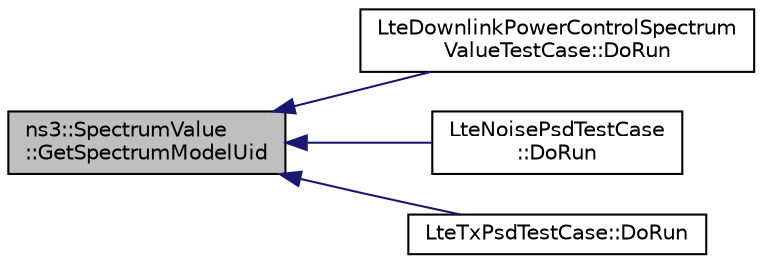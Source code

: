 digraph "ns3::SpectrumValue::GetSpectrumModelUid"
{
  edge [fontname="Helvetica",fontsize="10",labelfontname="Helvetica",labelfontsize="10"];
  node [fontname="Helvetica",fontsize="10",shape=record];
  rankdir="LR";
  Node1 [label="ns3::SpectrumValue\l::GetSpectrumModelUid",height=0.2,width=0.4,color="black", fillcolor="grey75", style="filled", fontcolor="black"];
  Node1 -> Node2 [dir="back",color="midnightblue",fontsize="10",style="solid"];
  Node2 [label="LteDownlinkPowerControlSpectrum\lValueTestCase::DoRun",height=0.2,width=0.4,color="black", fillcolor="white", style="filled",URL="$de/d22/classLteDownlinkPowerControlSpectrumValueTestCase.html#a98845def4c4141cc1d6383d4392ec4b0",tooltip="Implementation to actually run this TestCase. "];
  Node1 -> Node3 [dir="back",color="midnightblue",fontsize="10",style="solid"];
  Node3 [label="LteNoisePsdTestCase\l::DoRun",height=0.2,width=0.4,color="black", fillcolor="white", style="filled",URL="$db/d0f/classLteNoisePsdTestCase.html#afd4f3bd932b952fda89423e7dee87d97",tooltip="Implementation to actually run this TestCase. "];
  Node1 -> Node4 [dir="back",color="midnightblue",fontsize="10",style="solid"];
  Node4 [label="LteTxPsdTestCase::DoRun",height=0.2,width=0.4,color="black", fillcolor="white", style="filled",URL="$d4/d26/classLteTxPsdTestCase.html#a6688f58cd64eae18385e906dd3734ef1",tooltip="Implementation to actually run this TestCase. "];
}
